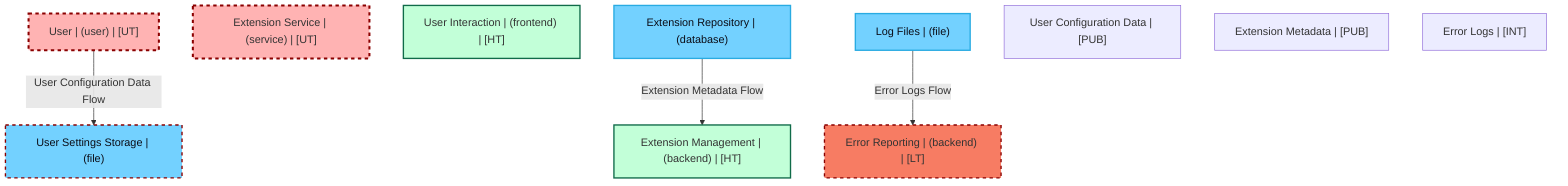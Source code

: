 graph TB
  node_01F8Z8J9G6R9F8J9G6R9F8J9G16["User | (user) | [UT]"]:::untrusted
  node_01F8Z8J9G6R9F8J9G6R9F8J9G17["Extension Service | (service) | [UT]"]:::untrusted
  node_01F8Z8J9G6R9F8J9G6R9F8J9G10["User Interaction | (frontend) | [HT]"]:::highTrust
  node_01F8Z8J9G6R9F8J9G6R9F8J9G11["Extension Management | (backend) | [HT]"]:::highTrust
  node_01F8Z8J9G6R9F8J9G6R9F8J9G12["Error Reporting | (backend) | [LT]"]:::lowTrust
  node_01F8Z8J9G6R9F8J9G6R9F8J9G13["User Settings Storage | (file)"]:::dataStore
  node_01F8Z8J9G6R9F8J9G6R9F8J9G14["Extension Repository | (database)"]:::dataStore
  node_01F8Z8J9G6R9F8J9G6R9F8J9G15["Log Files | (file)"]:::dataStore
  node_01F8Z8J9G6R9F8J9G6R9F8J9G7["User Configuration Data | [PUB]"]:::dataAsset,public
  node_01F8Z8J9G6R9F8J9G6R9F8J9G8["Extension Metadata | [PUB]"]:::dataAsset,public
  node_01F8Z8J9G6R9F8J9G6R9F8J9G9["Error Logs | [INT]"]:::dataAsset,internal

  node_01F8Z8J9G6R9F8J9G6R9F8J9G16 -->|User Configuration Data Flow| node_01F8Z8J9G6R9F8J9G6R9F8J9G13:::unencryptedFlow
  node_01F8Z8J9G6R9F8J9G6R9F8J9G14 -->|Extension Metadata Flow| node_01F8Z8J9G6R9F8J9G6R9F8J9G11:::encryptedFlow
  node_01F8Z8J9G6R9F8J9G6R9F8J9G15 -->|Error Logs Flow| node_01F8Z8J9G6R9F8J9G6R9F8J9G12:::unencryptedFlow

  classDef externalEntity fill:#FFB3B3,stroke:#8B0000,stroke-width:2px,color:#0B0D17
  classDef process fill:#C2FFD8,stroke:#106B49,stroke-width:2px,color:#0B0D17
  classDef dataStore fill:#73d1ff,stroke:#29ABE2,stroke-width:2px,color:#0B0D17
  classDef dataAsset fill:#ffa1ad,stroke:#A259FF,stroke-width:2px,color:#0B0D17
  classDef untrusted fill:#FFB3B3,stroke:#8B0000,stroke-width:3px,stroke-dasharray:5 5
  classDef lowTrust fill:#f77c63,stroke:#f77c63,stroke-width:2px,stroke-dasharray:3 3
  classDef mediumTrust fill:#FFF2B3,stroke:#7A6300,stroke-width:2px
  classDef highTrust fill:#C2FFD8,stroke:#106B49,stroke-width:2px
  classDef veryHighTrust fill:#36FF8F,stroke:#36FF8F,stroke-width:3px
  classDef public fill:#C2FFD8,stroke:#106B49,stroke-width:1px
  classDef internal fill:#FFF2B3,stroke:#7A6300,stroke-width:1px
  classDef confidential fill:#FFB3B3,stroke:#8B0000,stroke-width:2px
  classDef restricted fill:#8B0000,stroke:#8B0000,stroke-width:3px
  classDef pii fill:#ffa1ad,stroke:#A259FF,stroke-width:2px
  classDef pci fill:#8B0000,stroke:#8B0000,stroke-width:3px
  classDef phi fill:#ffa1ad,stroke:#A259FF,stroke-width:3px
  classDef encryptedFlow stroke:#106B49,stroke-width:2px
  classDef unencryptedFlow stroke:#8B0000,stroke-width:2px,stroke-dasharray:5 5
  classDef authenticatedFlow stroke:#29ABE2,stroke-width:2px
  classDef trustBoundary fill:transparent,stroke:#2E3440,stroke-width:3px,stroke-dasharray:10 5
